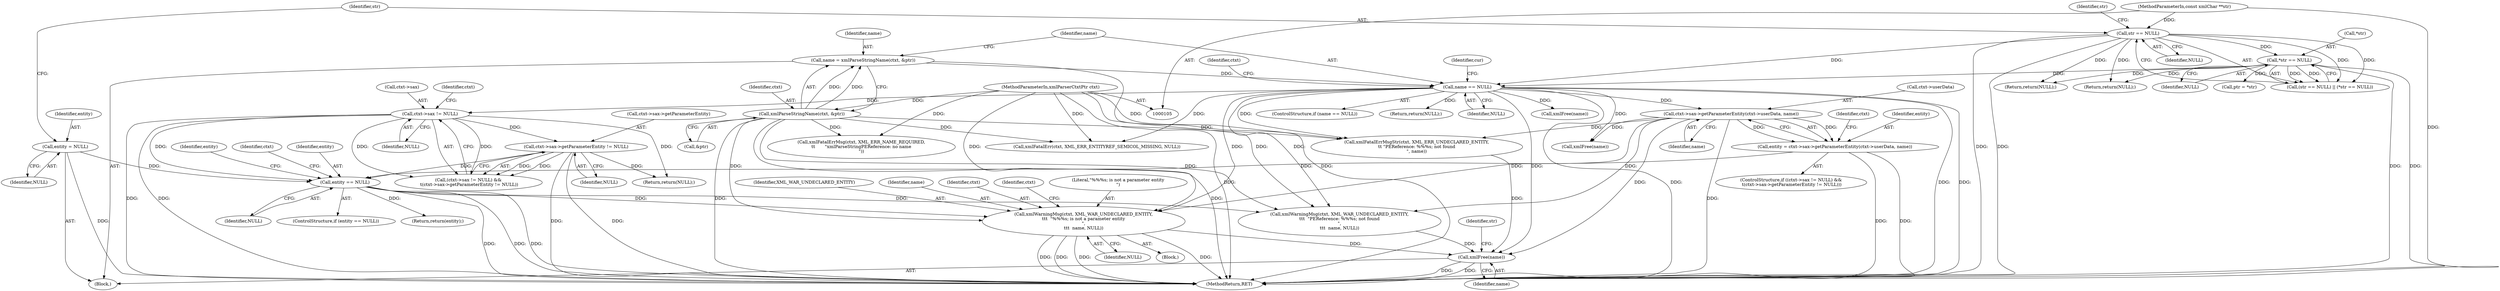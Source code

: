 digraph "0_Chrome_d0947db40187f4708c58e64cbd6013faf9eddeed_35@pointer" {
"1000280" [label="(Call,xmlWarningMsg(ctxt, XML_WAR_UNDECLARED_ENTITY,\n\t\t\t  \"%%%s; is not a parameter entity\n\",\n\t\t\t  name, NULL))"];
"1000145" [label="(Call,xmlParseStringName(ctxt, &ptr))"];
"1000106" [label="(MethodParameterIn,xmlParserCtxtPtr ctxt)"];
"1000150" [label="(Call,name == NULL)"];
"1000143" [label="(Call,name = xmlParseStringName(ctxt, &ptr))"];
"1000118" [label="(Call,str == NULL)"];
"1000107" [label="(MethodParameterIn,const xmlChar **str)"];
"1000121" [label="(Call,*str == NULL)"];
"1000207" [label="(Call,ctxt->sax->getParameterEntity(ctxt->userData, name))"];
"1000224" [label="(Call,entity == NULL)"];
"1000113" [label="(Call,entity = NULL)"];
"1000205" [label="(Call,entity = ctxt->sax->getParameterEntity(ctxt->userData, name))"];
"1000193" [label="(Call,ctxt->sax != NULL)"];
"1000198" [label="(Call,ctxt->sax->getParameterEntity != NULL)"];
"1000291" [label="(Call,xmlFree(name))"];
"1000285" [label="(Identifier,NULL)"];
"1000108" [label="(Block,)"];
"1000284" [label="(Identifier,name)"];
"1000224" [label="(Call,entity == NULL)"];
"1000208" [label="(Call,ctxt->userData)"];
"1000114" [label="(Identifier,entity)"];
"1000201" [label="(Identifier,ctxt)"];
"1000279" [label="(Block,)"];
"1000124" [label="(Identifier,NULL)"];
"1000118" [label="(Call,str == NULL)"];
"1000107" [label="(MethodParameterIn,const xmlChar **str)"];
"1000281" [label="(Identifier,ctxt)"];
"1000127" [label="(Call,ptr = *str)"];
"1000232" [label="(Identifier,ctxt)"];
"1000197" [label="(Identifier,NULL)"];
"1000223" [label="(ControlStructure,if (entity == NULL))"];
"1000225" [label="(Identifier,entity)"];
"1000191" [label="(ControlStructure,if ((ctxt->sax != NULL) &&\n \t(ctxt->sax->getParameterEntity != NULL)))"];
"1000149" [label="(ControlStructure,if (name == NULL))"];
"1000297" [label="(Return,return(entity);)"];
"1000207" [label="(Call,ctxt->sax->getParameterEntity(ctxt->userData, name))"];
"1000206" [label="(Identifier,entity)"];
"1000155" [label="(Identifier,ctxt)"];
"1000288" [label="(Identifier,ctxt)"];
"1000283" [label="(Literal,\"%%%s; is not a parameter entity\n\")"];
"1000106" [label="(MethodParameterIn,xmlParserCtxtPtr ctxt)"];
"1000120" [label="(Identifier,NULL)"];
"1000204" [label="(Identifier,NULL)"];
"1000119" [label="(Identifier,str)"];
"1000125" [label="(Return,return(NULL);)"];
"1000205" [label="(Call,entity = ctxt->sax->getParameterEntity(ctxt->userData, name))"];
"1000271" [label="(Identifier,entity)"];
"1000199" [label="(Call,ctxt->sax->getParameterEntity)"];
"1000291" [label="(Call,xmlFree(name))"];
"1000219" [label="(Call,xmlFree(name))"];
"1000151" [label="(Identifier,name)"];
"1000280" [label="(Call,xmlWarningMsg(ctxt, XML_WAR_UNDECLARED_ENTITY,\n\t\t\t  \"%%%s; is not a parameter entity\n\",\n\t\t\t  name, NULL))"];
"1000295" [label="(Identifier,str)"];
"1000150" [label="(Call,name == NULL)"];
"1000162" [label="(Return,return(NULL);)"];
"1000165" [label="(Identifier,cur)"];
"1000221" [label="(Return,return(NULL);)"];
"1000117" [label="(Call,(str == NULL) || (*str == NULL))"];
"1000226" [label="(Identifier,NULL)"];
"1000147" [label="(Call,&ptr)"];
"1000154" [label="(Call,xmlFatalErrMsg(ctxt, XML_ERR_NAME_REQUIRED,\n\t\t       \"xmlParseStringPEReference: no name\n\"))"];
"1000123" [label="(Identifier,str)"];
"1000145" [label="(Call,xmlParseStringName(ctxt, &ptr))"];
"1000122" [label="(Call,*str)"];
"1000193" [label="(Call,ctxt->sax != NULL)"];
"1000152" [label="(Identifier,NULL)"];
"1000254" [label="(Call,xmlWarningMsg(ctxt, XML_WAR_UNDECLARED_ENTITY,\n\t\t\t  \"PEReference: %%%s; not found\n\",\n\t\t\t  name, NULL))"];
"1000292" [label="(Identifier,name)"];
"1000211" [label="(Identifier,name)"];
"1000215" [label="(Identifier,ctxt)"];
"1000247" [label="(Call,xmlFatalErrMsgStr(ctxt, XML_ERR_UNDECLARED_ENTITY,\n\t\t \"PEReference: %%%s; not found\n\", name))"];
"1000192" [label="(Call,(ctxt->sax != NULL) &&\n \t(ctxt->sax->getParameterEntity != NULL))"];
"1000173" [label="(Call,xmlFatalErr(ctxt, XML_ERR_ENTITYREF_SEMICOL_MISSING, NULL))"];
"1000115" [label="(Identifier,NULL)"];
"1000177" [label="(Call,xmlFree(name))"];
"1000144" [label="(Identifier,name)"];
"1000299" [label="(MethodReturn,RET)"];
"1000139" [label="(Return,return(NULL);)"];
"1000121" [label="(Call,*str == NULL)"];
"1000146" [label="(Identifier,ctxt)"];
"1000198" [label="(Call,ctxt->sax->getParameterEntity != NULL)"];
"1000194" [label="(Call,ctxt->sax)"];
"1000113" [label="(Call,entity = NULL)"];
"1000143" [label="(Call,name = xmlParseStringName(ctxt, &ptr))"];
"1000282" [label="(Identifier,XML_WAR_UNDECLARED_ENTITY)"];
"1000280" -> "1000279"  [label="AST: "];
"1000280" -> "1000285"  [label="CFG: "];
"1000281" -> "1000280"  [label="AST: "];
"1000282" -> "1000280"  [label="AST: "];
"1000283" -> "1000280"  [label="AST: "];
"1000284" -> "1000280"  [label="AST: "];
"1000285" -> "1000280"  [label="AST: "];
"1000288" -> "1000280"  [label="CFG: "];
"1000280" -> "1000299"  [label="DDG: "];
"1000280" -> "1000299"  [label="DDG: "];
"1000280" -> "1000299"  [label="DDG: "];
"1000280" -> "1000299"  [label="DDG: "];
"1000145" -> "1000280"  [label="DDG: "];
"1000106" -> "1000280"  [label="DDG: "];
"1000150" -> "1000280"  [label="DDG: "];
"1000207" -> "1000280"  [label="DDG: "];
"1000224" -> "1000280"  [label="DDG: "];
"1000280" -> "1000291"  [label="DDG: "];
"1000145" -> "1000143"  [label="AST: "];
"1000145" -> "1000147"  [label="CFG: "];
"1000146" -> "1000145"  [label="AST: "];
"1000147" -> "1000145"  [label="AST: "];
"1000143" -> "1000145"  [label="CFG: "];
"1000145" -> "1000299"  [label="DDG: "];
"1000145" -> "1000299"  [label="DDG: "];
"1000145" -> "1000143"  [label="DDG: "];
"1000145" -> "1000143"  [label="DDG: "];
"1000106" -> "1000145"  [label="DDG: "];
"1000145" -> "1000154"  [label="DDG: "];
"1000145" -> "1000173"  [label="DDG: "];
"1000145" -> "1000247"  [label="DDG: "];
"1000145" -> "1000254"  [label="DDG: "];
"1000106" -> "1000105"  [label="AST: "];
"1000106" -> "1000299"  [label="DDG: "];
"1000106" -> "1000154"  [label="DDG: "];
"1000106" -> "1000173"  [label="DDG: "];
"1000106" -> "1000247"  [label="DDG: "];
"1000106" -> "1000254"  [label="DDG: "];
"1000150" -> "1000149"  [label="AST: "];
"1000150" -> "1000152"  [label="CFG: "];
"1000151" -> "1000150"  [label="AST: "];
"1000152" -> "1000150"  [label="AST: "];
"1000155" -> "1000150"  [label="CFG: "];
"1000165" -> "1000150"  [label="CFG: "];
"1000150" -> "1000299"  [label="DDG: "];
"1000150" -> "1000299"  [label="DDG: "];
"1000150" -> "1000299"  [label="DDG: "];
"1000143" -> "1000150"  [label="DDG: "];
"1000118" -> "1000150"  [label="DDG: "];
"1000121" -> "1000150"  [label="DDG: "];
"1000150" -> "1000162"  [label="DDG: "];
"1000150" -> "1000173"  [label="DDG: "];
"1000150" -> "1000177"  [label="DDG: "];
"1000150" -> "1000193"  [label="DDG: "];
"1000150" -> "1000207"  [label="DDG: "];
"1000150" -> "1000219"  [label="DDG: "];
"1000150" -> "1000247"  [label="DDG: "];
"1000150" -> "1000254"  [label="DDG: "];
"1000150" -> "1000291"  [label="DDG: "];
"1000143" -> "1000108"  [label="AST: "];
"1000144" -> "1000143"  [label="AST: "];
"1000151" -> "1000143"  [label="CFG: "];
"1000143" -> "1000299"  [label="DDG: "];
"1000118" -> "1000117"  [label="AST: "];
"1000118" -> "1000120"  [label="CFG: "];
"1000119" -> "1000118"  [label="AST: "];
"1000120" -> "1000118"  [label="AST: "];
"1000123" -> "1000118"  [label="CFG: "];
"1000117" -> "1000118"  [label="CFG: "];
"1000118" -> "1000299"  [label="DDG: "];
"1000118" -> "1000299"  [label="DDG: "];
"1000118" -> "1000117"  [label="DDG: "];
"1000118" -> "1000117"  [label="DDG: "];
"1000107" -> "1000118"  [label="DDG: "];
"1000118" -> "1000121"  [label="DDG: "];
"1000118" -> "1000125"  [label="DDG: "];
"1000118" -> "1000139"  [label="DDG: "];
"1000107" -> "1000105"  [label="AST: "];
"1000107" -> "1000299"  [label="DDG: "];
"1000121" -> "1000117"  [label="AST: "];
"1000121" -> "1000124"  [label="CFG: "];
"1000122" -> "1000121"  [label="AST: "];
"1000124" -> "1000121"  [label="AST: "];
"1000117" -> "1000121"  [label="CFG: "];
"1000121" -> "1000299"  [label="DDG: "];
"1000121" -> "1000299"  [label="DDG: "];
"1000121" -> "1000117"  [label="DDG: "];
"1000121" -> "1000117"  [label="DDG: "];
"1000121" -> "1000125"  [label="DDG: "];
"1000121" -> "1000127"  [label="DDG: "];
"1000121" -> "1000139"  [label="DDG: "];
"1000207" -> "1000205"  [label="AST: "];
"1000207" -> "1000211"  [label="CFG: "];
"1000208" -> "1000207"  [label="AST: "];
"1000211" -> "1000207"  [label="AST: "];
"1000205" -> "1000207"  [label="CFG: "];
"1000207" -> "1000299"  [label="DDG: "];
"1000207" -> "1000205"  [label="DDG: "];
"1000207" -> "1000205"  [label="DDG: "];
"1000207" -> "1000219"  [label="DDG: "];
"1000207" -> "1000247"  [label="DDG: "];
"1000207" -> "1000254"  [label="DDG: "];
"1000207" -> "1000291"  [label="DDG: "];
"1000224" -> "1000223"  [label="AST: "];
"1000224" -> "1000226"  [label="CFG: "];
"1000225" -> "1000224"  [label="AST: "];
"1000226" -> "1000224"  [label="AST: "];
"1000232" -> "1000224"  [label="CFG: "];
"1000271" -> "1000224"  [label="CFG: "];
"1000224" -> "1000299"  [label="DDG: "];
"1000224" -> "1000299"  [label="DDG: "];
"1000224" -> "1000299"  [label="DDG: "];
"1000113" -> "1000224"  [label="DDG: "];
"1000205" -> "1000224"  [label="DDG: "];
"1000193" -> "1000224"  [label="DDG: "];
"1000198" -> "1000224"  [label="DDG: "];
"1000224" -> "1000254"  [label="DDG: "];
"1000224" -> "1000297"  [label="DDG: "];
"1000113" -> "1000108"  [label="AST: "];
"1000113" -> "1000115"  [label="CFG: "];
"1000114" -> "1000113"  [label="AST: "];
"1000115" -> "1000113"  [label="AST: "];
"1000119" -> "1000113"  [label="CFG: "];
"1000113" -> "1000299"  [label="DDG: "];
"1000205" -> "1000191"  [label="AST: "];
"1000206" -> "1000205"  [label="AST: "];
"1000215" -> "1000205"  [label="CFG: "];
"1000205" -> "1000299"  [label="DDG: "];
"1000205" -> "1000299"  [label="DDG: "];
"1000193" -> "1000192"  [label="AST: "];
"1000193" -> "1000197"  [label="CFG: "];
"1000194" -> "1000193"  [label="AST: "];
"1000197" -> "1000193"  [label="AST: "];
"1000201" -> "1000193"  [label="CFG: "];
"1000192" -> "1000193"  [label="CFG: "];
"1000193" -> "1000299"  [label="DDG: "];
"1000193" -> "1000299"  [label="DDG: "];
"1000193" -> "1000192"  [label="DDG: "];
"1000193" -> "1000192"  [label="DDG: "];
"1000193" -> "1000198"  [label="DDG: "];
"1000193" -> "1000221"  [label="DDG: "];
"1000198" -> "1000192"  [label="AST: "];
"1000198" -> "1000204"  [label="CFG: "];
"1000199" -> "1000198"  [label="AST: "];
"1000204" -> "1000198"  [label="AST: "];
"1000192" -> "1000198"  [label="CFG: "];
"1000198" -> "1000299"  [label="DDG: "];
"1000198" -> "1000299"  [label="DDG: "];
"1000198" -> "1000192"  [label="DDG: "];
"1000198" -> "1000192"  [label="DDG: "];
"1000198" -> "1000221"  [label="DDG: "];
"1000291" -> "1000108"  [label="AST: "];
"1000291" -> "1000292"  [label="CFG: "];
"1000292" -> "1000291"  [label="AST: "];
"1000295" -> "1000291"  [label="CFG: "];
"1000291" -> "1000299"  [label="DDG: "];
"1000291" -> "1000299"  [label="DDG: "];
"1000247" -> "1000291"  [label="DDG: "];
"1000254" -> "1000291"  [label="DDG: "];
}
